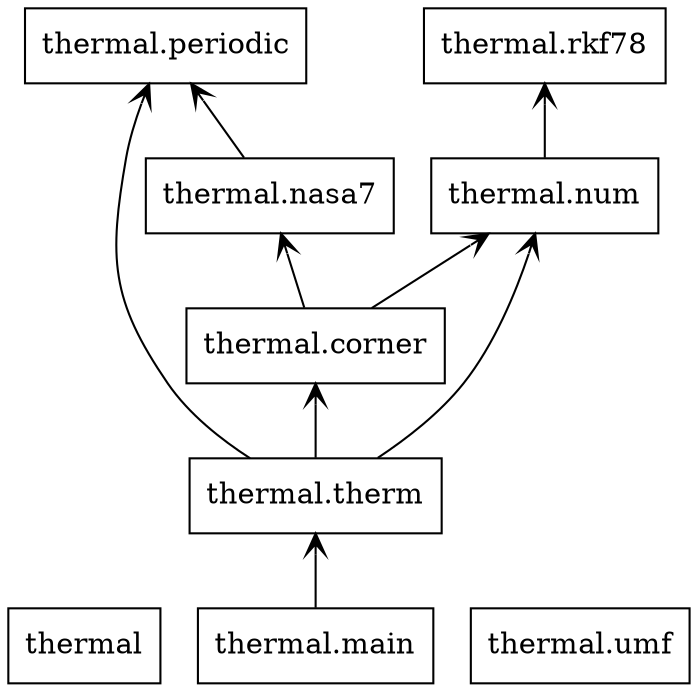 digraph "packages" {
rankdir=BT
charset="utf-8"
"thermal" [color="black", label=<thermal>, shape="box", style="solid"];
"thermal.corner" [color="black", label=<thermal.corner>, shape="box", style="solid"];
"thermal.main" [color="black", label=<thermal.main>, shape="box", style="solid"];
"thermal.nasa7" [color="black", label=<thermal.nasa7>, shape="box", style="solid"];
"thermal.num" [color="black", label=<thermal.num>, shape="box", style="solid"];
"thermal.periodic" [color="black", label=<thermal.periodic>, shape="box", style="solid"];
"thermal.rkf78" [color="black", label=<thermal.rkf78>, shape="box", style="solid"];
"thermal.therm" [color="black", label=<thermal.therm>, shape="box", style="solid"];
"thermal.umf" [color="black", label=<thermal.umf>, shape="box", style="solid"];
"thermal.corner" -> "thermal.nasa7" [arrowhead="open", arrowtail="none"];
"thermal.corner" -> "thermal.num" [arrowhead="open", arrowtail="none"];
"thermal.main" -> "thermal.therm" [arrowhead="open", arrowtail="none"];
"thermal.nasa7" -> "thermal.periodic" [arrowhead="open", arrowtail="none"];
"thermal.num" -> "thermal.rkf78" [arrowhead="open", arrowtail="none"];
"thermal.therm" -> "thermal.corner" [arrowhead="open", arrowtail="none"];
"thermal.therm" -> "thermal.num" [arrowhead="open", arrowtail="none"];
"thermal.therm" -> "thermal.periodic" [arrowhead="open", arrowtail="none"];
}
